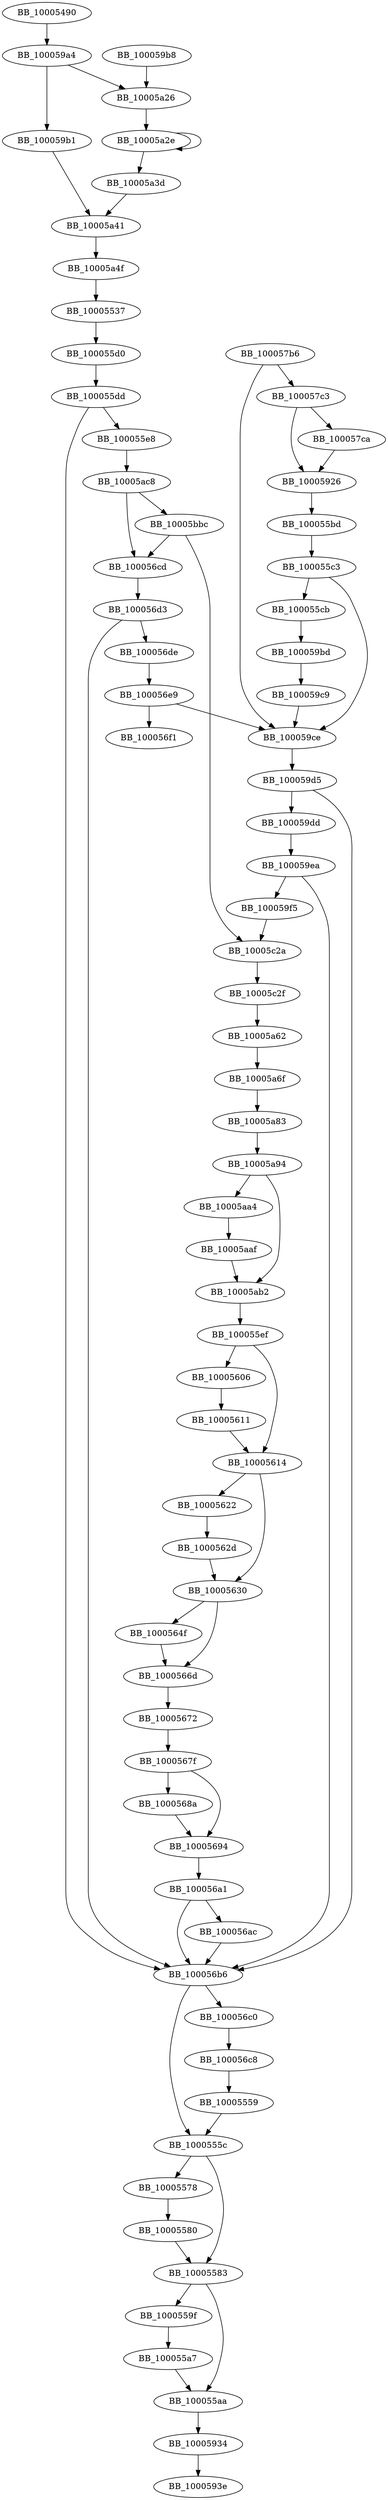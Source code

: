 DiGraph sub_10005490{
BB_10005490->BB_100059a4
BB_10005537->BB_100055d0
BB_10005559->BB_1000555c
BB_1000555c->BB_10005578
BB_1000555c->BB_10005583
BB_10005578->BB_10005580
BB_10005580->BB_10005583
BB_10005583->BB_1000559f
BB_10005583->BB_100055aa
BB_1000559f->BB_100055a7
BB_100055a7->BB_100055aa
BB_100055aa->BB_10005934
BB_100055bd->BB_100055c3
BB_100055c3->BB_100055cb
BB_100055c3->BB_100059ce
BB_100055cb->BB_100059bd
BB_100055d0->BB_100055dd
BB_100055dd->BB_100055e8
BB_100055dd->BB_100056b6
BB_100055e8->BB_10005ac8
BB_100055ef->BB_10005606
BB_100055ef->BB_10005614
BB_10005606->BB_10005611
BB_10005611->BB_10005614
BB_10005614->BB_10005622
BB_10005614->BB_10005630
BB_10005622->BB_1000562d
BB_1000562d->BB_10005630
BB_10005630->BB_1000564f
BB_10005630->BB_1000566d
BB_1000564f->BB_1000566d
BB_1000566d->BB_10005672
BB_10005672->BB_1000567f
BB_1000567f->BB_1000568a
BB_1000567f->BB_10005694
BB_1000568a->BB_10005694
BB_10005694->BB_100056a1
BB_100056a1->BB_100056ac
BB_100056a1->BB_100056b6
BB_100056ac->BB_100056b6
BB_100056b6->BB_1000555c
BB_100056b6->BB_100056c0
BB_100056c0->BB_100056c8
BB_100056c8->BB_10005559
BB_100056cd->BB_100056d3
BB_100056d3->BB_100056b6
BB_100056d3->BB_100056de
BB_100056de->BB_100056e9
BB_100056e9->BB_100056f1
BB_100056e9->BB_100059ce
BB_100057b6->BB_100057c3
BB_100057b6->BB_100059ce
BB_100057c3->BB_100057ca
BB_100057c3->BB_10005926
BB_100057ca->BB_10005926
BB_10005926->BB_100055bd
BB_10005934->BB_1000593e
BB_100059a4->BB_100059b1
BB_100059a4->BB_10005a26
BB_100059b1->BB_10005a41
BB_100059b8->BB_10005a26
BB_100059bd->BB_100059c9
BB_100059c9->BB_100059ce
BB_100059ce->BB_100059d5
BB_100059d5->BB_100056b6
BB_100059d5->BB_100059dd
BB_100059dd->BB_100059ea
BB_100059ea->BB_100056b6
BB_100059ea->BB_100059f5
BB_100059f5->BB_10005c2a
BB_10005a26->BB_10005a2e
BB_10005a2e->BB_10005a2e
BB_10005a2e->BB_10005a3d
BB_10005a3d->BB_10005a41
BB_10005a41->BB_10005a4f
BB_10005a4f->BB_10005537
BB_10005a62->BB_10005a6f
BB_10005a6f->BB_10005a83
BB_10005a83->BB_10005a94
BB_10005a94->BB_10005aa4
BB_10005a94->BB_10005ab2
BB_10005aa4->BB_10005aaf
BB_10005aaf->BB_10005ab2
BB_10005ab2->BB_100055ef
BB_10005ac8->BB_100056cd
BB_10005ac8->BB_10005bbc
BB_10005bbc->BB_100056cd
BB_10005bbc->BB_10005c2a
BB_10005c2a->BB_10005c2f
BB_10005c2f->BB_10005a62
}
